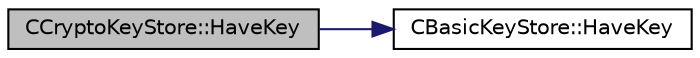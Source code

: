 digraph "CCryptoKeyStore::HaveKey"
{
  edge [fontname="Helvetica",fontsize="10",labelfontname="Helvetica",labelfontsize="10"];
  node [fontname="Helvetica",fontsize="10",shape=record];
  rankdir="LR";
  Node107 [label="CCryptoKeyStore::HaveKey",height=0.2,width=0.4,color="black", fillcolor="grey75", style="filled", fontcolor="black"];
  Node107 -> Node108 [color="midnightblue",fontsize="10",style="solid",fontname="Helvetica"];
  Node108 [label="CBasicKeyStore::HaveKey",height=0.2,width=0.4,color="black", fillcolor="white", style="filled",URL="$db/db1/class_c_basic_key_store.html#afc99762e3e58f93e198d85ecfdf5804a"];
}
